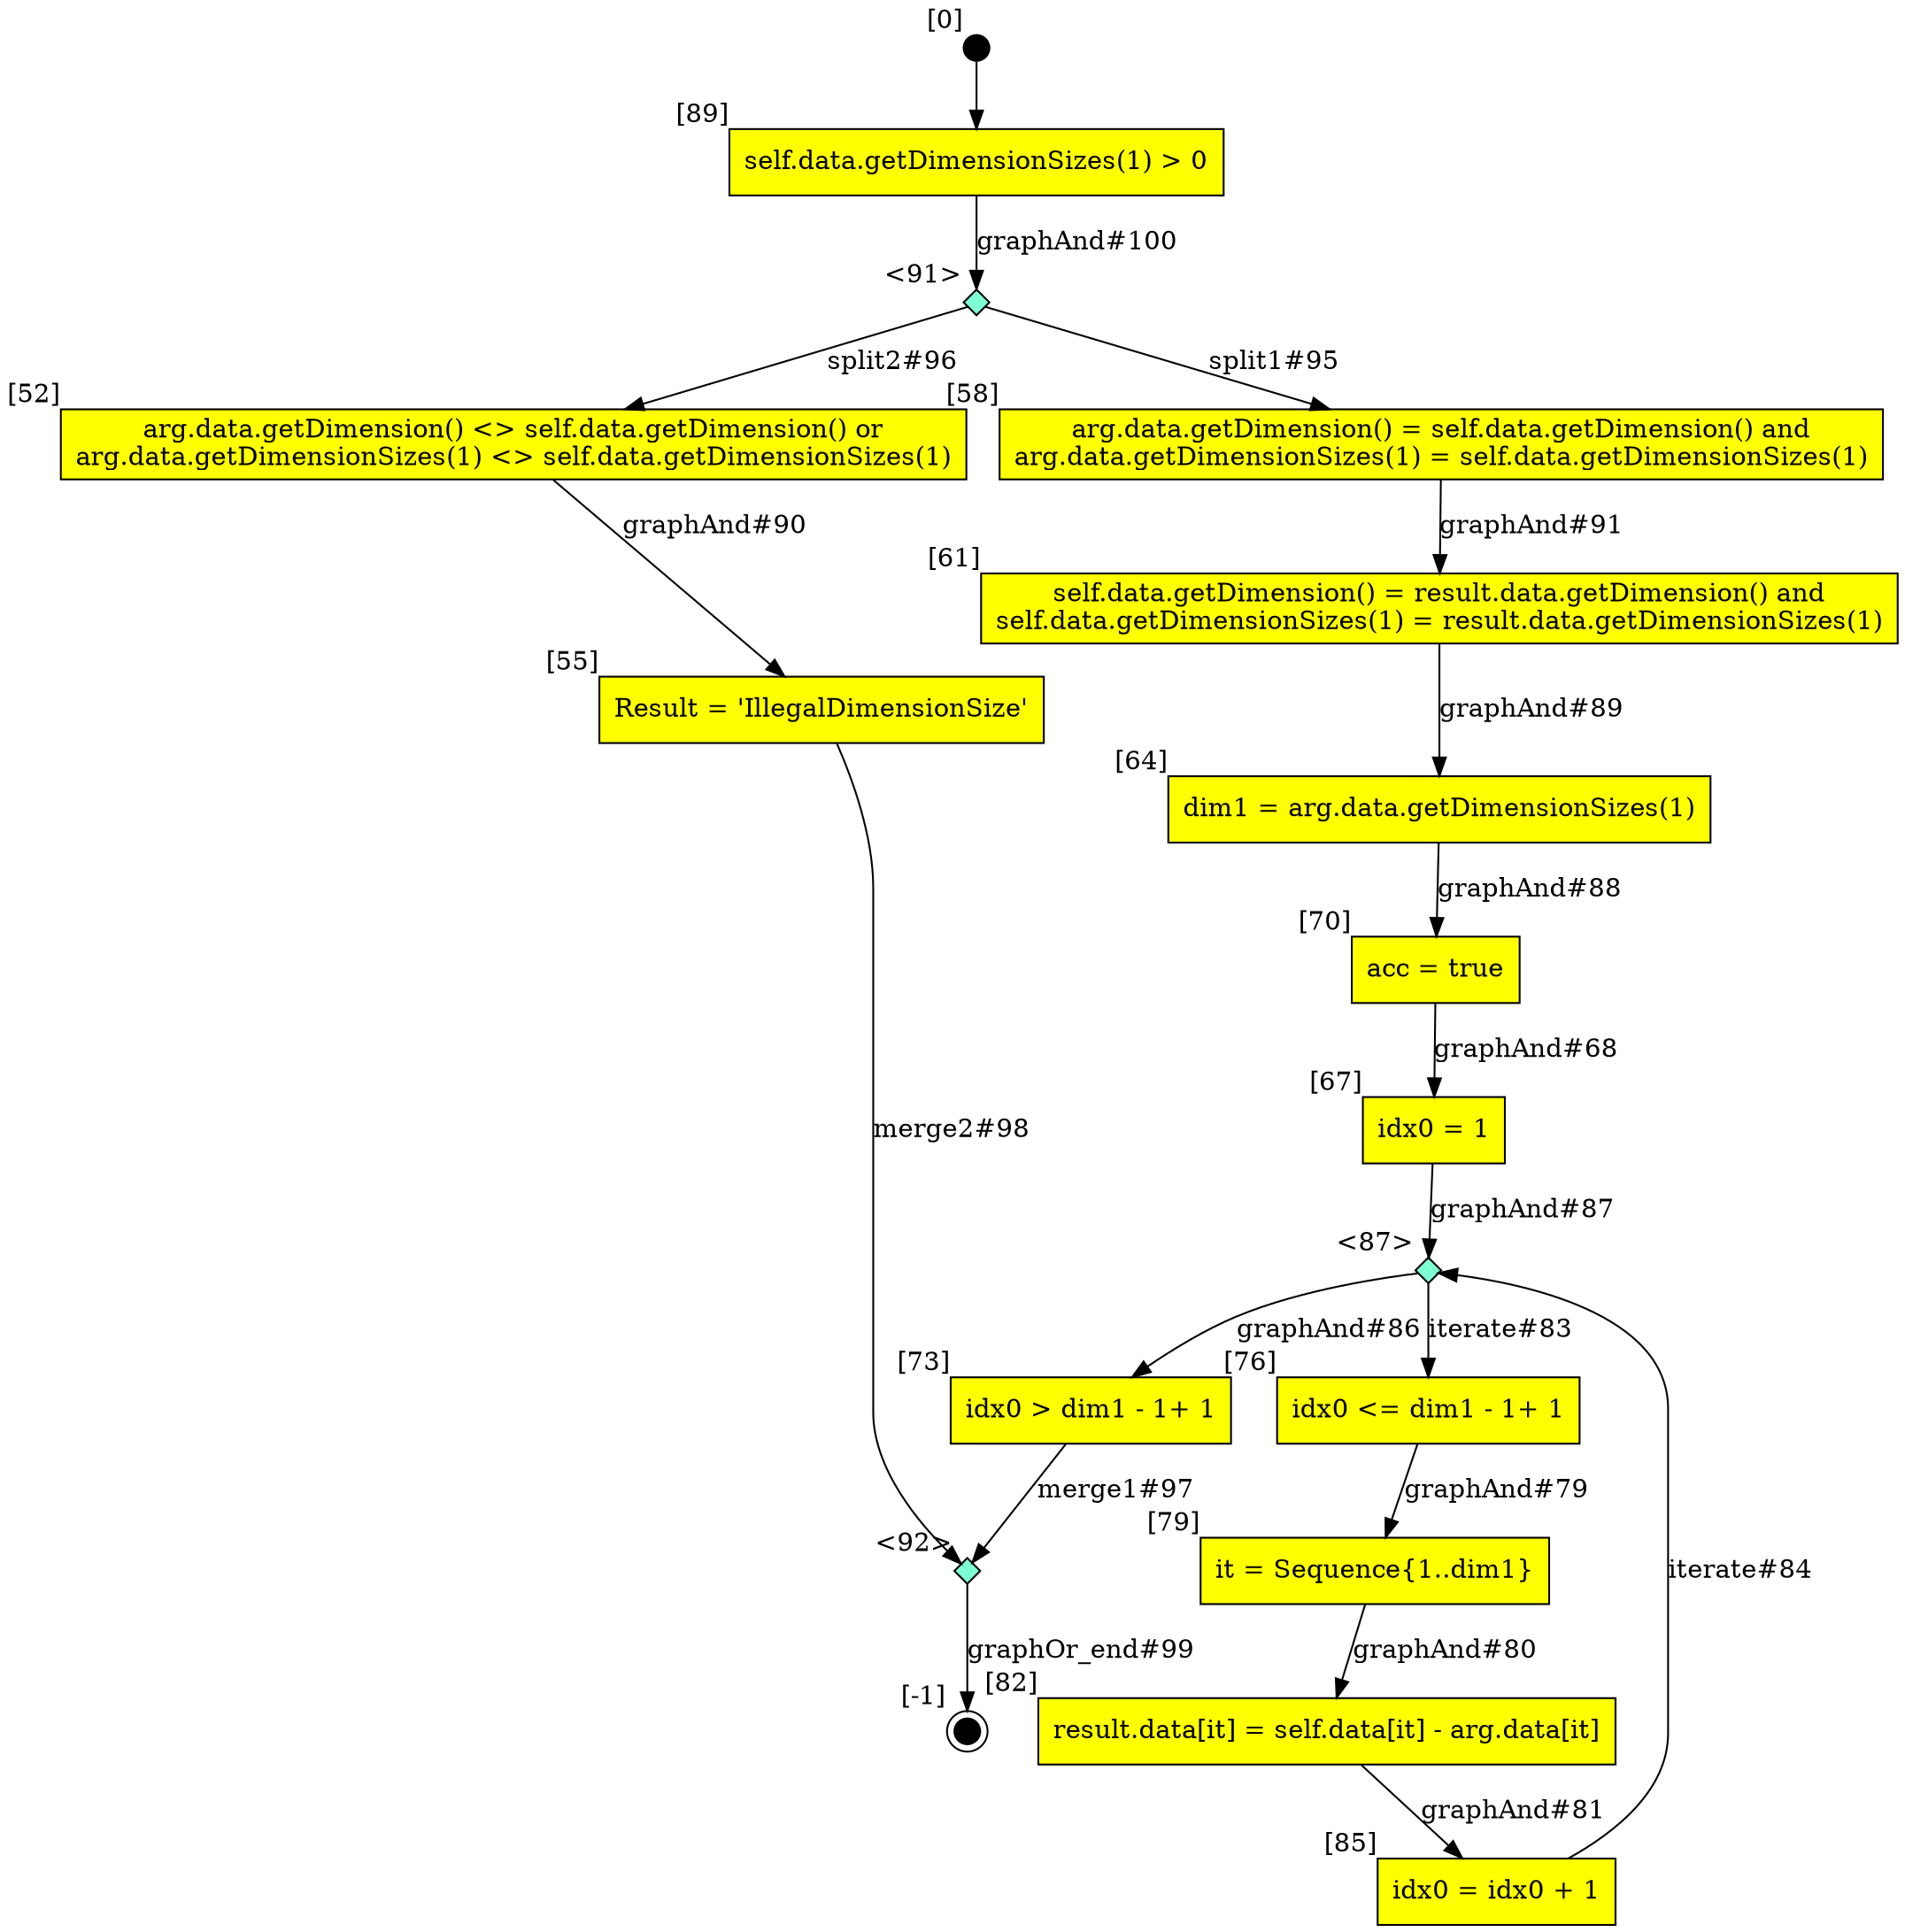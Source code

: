digraph CLG {
  64 [shape="box", label="dim1 = arg.data.getDimensionSizes(1)", style=filled, fillcolor=yellow, xlabel="[64]"];
  67 [shape="box", label="idx0 = 1", style=filled, fillcolor=yellow, xlabel="[67]"];
  70 [shape="box", label="acc = true", style=filled, fillcolor=yellow, xlabel="[70]"];
  73 [shape="box", label="idx0 > dim1 - 1+ 1", style=filled, fillcolor=yellow, xlabel="[73]"];
  76 [shape="box", label="idx0 <= dim1 - 1+ 1", style=filled, fillcolor=yellow, xlabel="[76]"];
  79 [shape="box", label="it = Sequence{1..dim1}", style=filled, fillcolor=yellow, xlabel="[79]"];
  82 [shape="box", label="result.data[it] = self.data[it] - arg.data[it]", style=filled, fillcolor=yellow, xlabel="[82]"];
  52 [shape="box", label="arg.data.getDimension() <> self.data.getDimension() or
arg.data.getDimensionSizes(1) <> self.data.getDimensionSizes(1)
", style=filled, fillcolor=yellow, xlabel="[52]"];
  85 [shape="box", label="idx0 = idx0 + 1", style=filled, fillcolor=yellow, xlabel="[85]"];
  87 [shape="diamond", label="", xlabel="<87>", style=filled, fillcolor=aquamarine, fixedsize=true, width=.2, height=.2];
  55 [shape="box", label="Result = 'IllegalDimensionSize'", style=filled, fillcolor=yellow, xlabel="[55]"];
  88 [style=filled, fillcolor=black, shape="circle", label="", fixedsize=true, width=.2, height=.2, xlabel="[0]"];
  56 [style=filled, fillcolor=black, shape="doublecircle", label="", fixedsize=true, width=.2, height=.2, xlabel="[-1]"];
  89 [shape="box", label="self.data.getDimensionSizes(1) > 0", style=filled, fillcolor=yellow, xlabel="[89]"];
  58 [shape="box", label="arg.data.getDimension() = self.data.getDimension() and
arg.data.getDimensionSizes(1) = self.data.getDimensionSizes(1)
", style=filled, fillcolor=yellow, xlabel="[58]"];
  91 [shape="diamond", label="", xlabel="<91>", style=filled, fillcolor=aquamarine, fixedsize=true, width=.2, height=.2];
  92 [shape="diamond", label="", xlabel="<92>", style=filled, fillcolor=aquamarine, fixedsize=true, width=.2, height=.2];
  61 [shape="box", label="self.data.getDimension() = result.data.getDimension() and
self.data.getDimensionSizes(1) = result.data.getDimensionSizes(1)
", style=filled, fillcolor=yellow, xlabel="[61]"];
  91 -> 52[label="split2#96"];
  73 -> 92[label="merge1#97"];
  55 -> 92[label="merge2#98"];
  92 -> 56[label="graphOr_end#99"];
  70 -> 67[label="graphAnd#68"];
  89 -> 91[label="graphAnd#100"];
  76 -> 79[label="graphAnd#79"];
  79 -> 82[label="graphAnd#80"];
  82 -> 85[label="graphAnd#81"];
  87 -> 76[label="iterate#83"];
  85 -> 87[label="iterate#84"];
  87 -> 73[label="graphAnd#86"];
  67 -> 87[label="graphAnd#87"];
  64 -> 70[label="graphAnd#88"];
  61 -> 64[label="graphAnd#89"];
  52 -> 55[label="graphAnd#90"];
  58 -> 61[label="graphAnd#91"];
  88 -> 89;
  91 -> 58[label="split1#95"];
}

